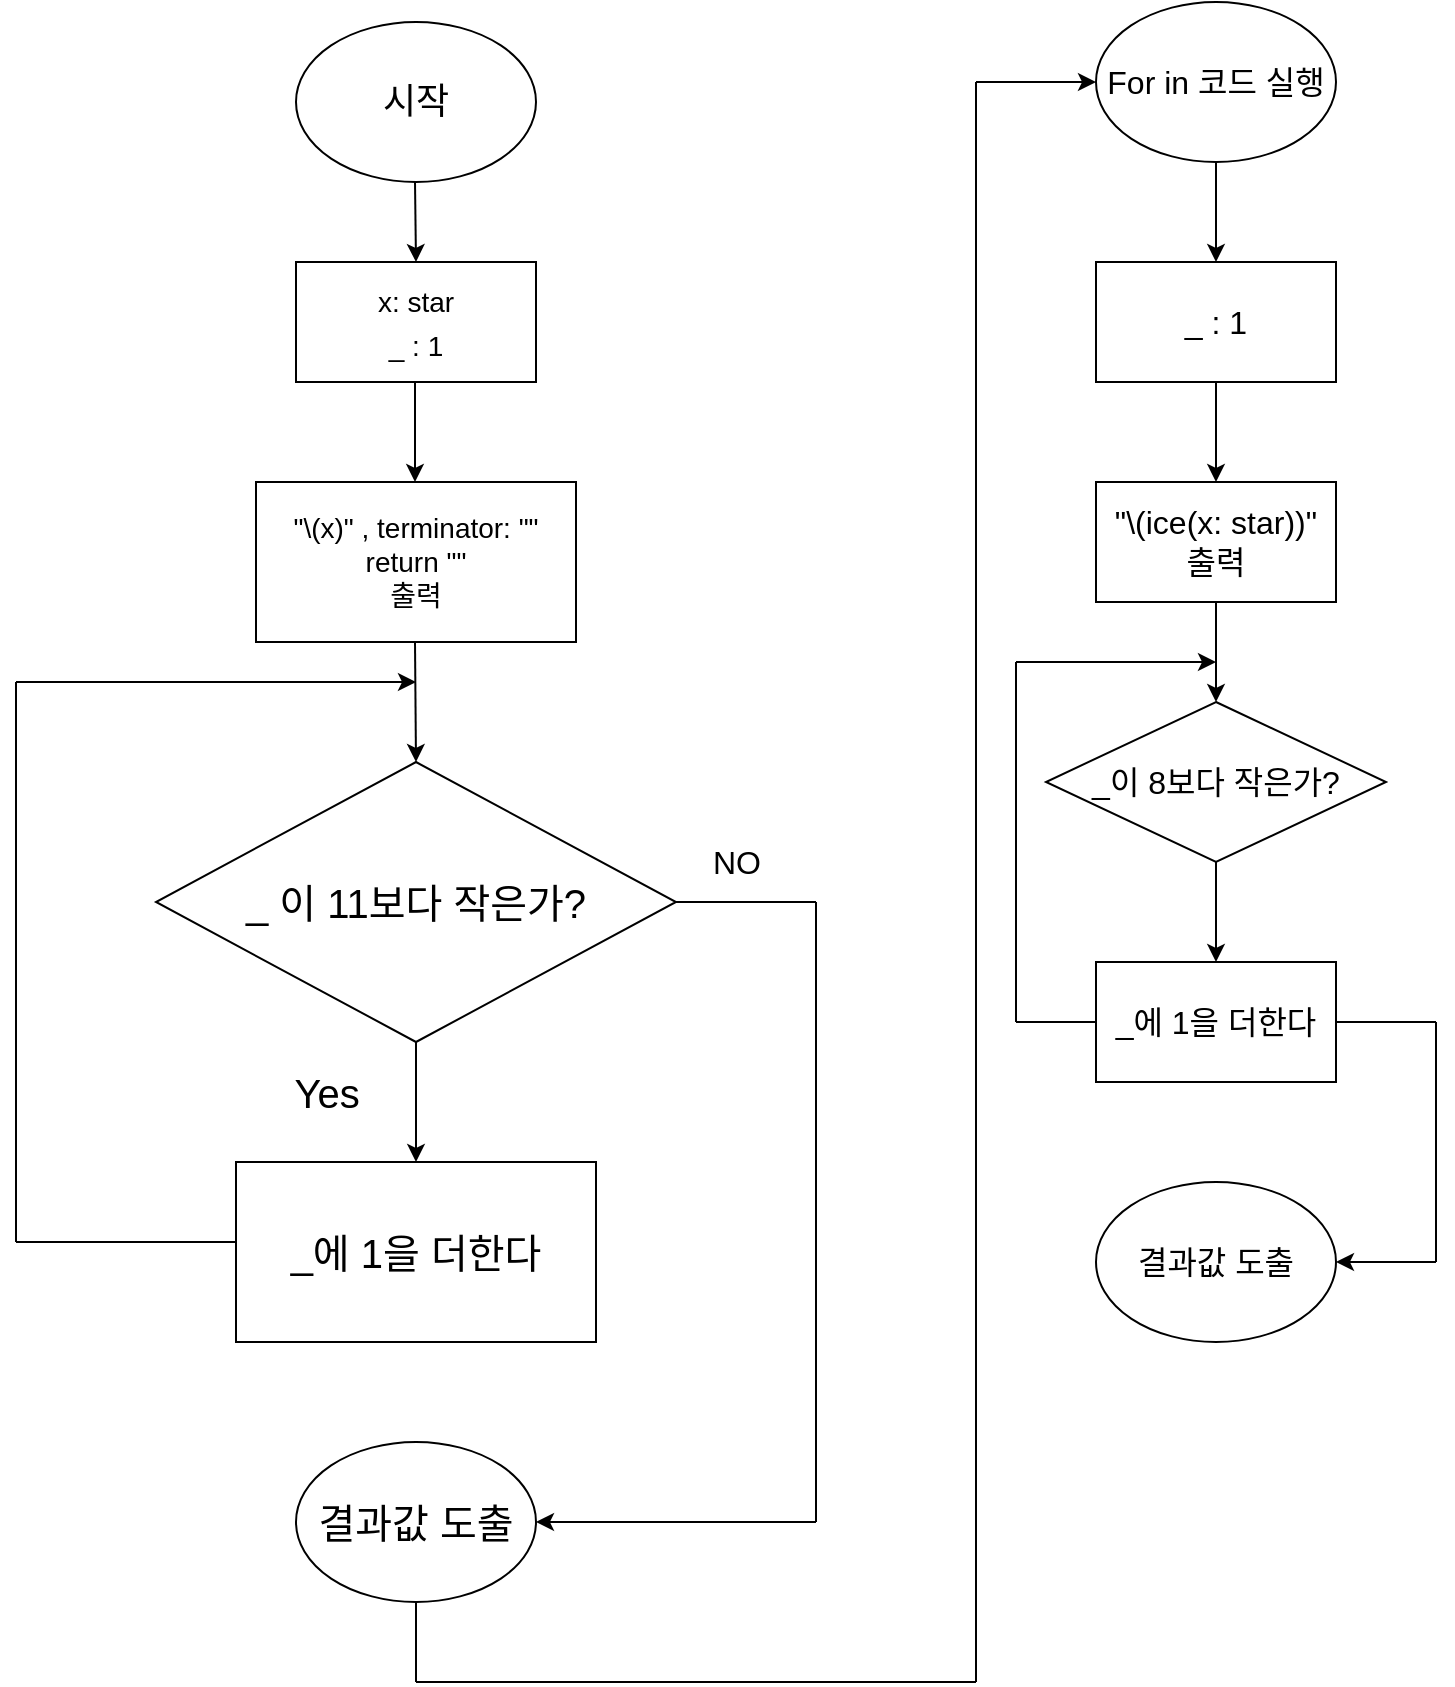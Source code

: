<mxfile version="17.4.3" type="google" pages="2"><diagram id="O3bJWFuRsm80_ie_RPLB" name="아이스크림 부분 함수"><mxGraphModel dx="1186" dy="519" grid="1" gridSize="10" guides="1" tooltips="1" connect="1" arrows="1" fold="1" page="1" pageScale="1" pageWidth="827" pageHeight="1169" math="0" shadow="0"><root><mxCell id="0"/><mxCell id="1" parent="0"/><mxCell id="_EuT94DvZJeLncPOHUoI-1" value="&lt;font style=&quot;font-size: 18px&quot;&gt;시작&lt;/font&gt;" style="ellipse;whiteSpace=wrap;html=1;" parent="1" vertex="1"><mxGeometry x="180" y="10" width="120" height="80" as="geometry"/></mxCell><mxCell id="_EuT94DvZJeLncPOHUoI-2" value="" style="endArrow=classic;html=1;rounded=0;fontSize=18;" parent="1" edge="1"><mxGeometry width="50" height="50" relative="1" as="geometry"><mxPoint x="239.5" y="90" as="sourcePoint"/><mxPoint x="240" y="130" as="targetPoint"/></mxGeometry></mxCell><mxCell id="_EuT94DvZJeLncPOHUoI-3" value="&lt;font style=&quot;font-size: 14px&quot;&gt;x: star&lt;br&gt;_ : 1&lt;br&gt;&lt;/font&gt;" style="rounded=0;whiteSpace=wrap;html=1;fontSize=18;direction=west;" parent="1" vertex="1"><mxGeometry x="180" y="130" width="120" height="60" as="geometry"/></mxCell><mxCell id="_EuT94DvZJeLncPOHUoI-4" value="" style="endArrow=classic;html=1;rounded=0;fontSize=11;" parent="1" edge="1"><mxGeometry width="50" height="50" relative="1" as="geometry"><mxPoint x="239.5" y="190" as="sourcePoint"/><mxPoint x="239.5" y="240" as="targetPoint"/></mxGeometry></mxCell><mxCell id="_EuT94DvZJeLncPOHUoI-5" value="&lt;font style=&quot;font-size: 14px&quot;&gt;&quot;\(x)&quot; , terminator: &quot;&quot;&lt;br&gt;return &quot;&quot;&lt;br&gt;출력&lt;/font&gt;" style="rounded=0;whiteSpace=wrap;html=1;fontSize=11;" parent="1" vertex="1"><mxGeometry x="160" y="240" width="160" height="80" as="geometry"/></mxCell><mxCell id="_EuT94DvZJeLncPOHUoI-6" value="" style="endArrow=classic;html=1;rounded=0;fontSize=11;" parent="1" edge="1"><mxGeometry width="50" height="50" relative="1" as="geometry"><mxPoint x="239.5" y="320" as="sourcePoint"/><mxPoint x="240" y="380" as="targetPoint"/></mxGeometry></mxCell><mxCell id="_EuT94DvZJeLncPOHUoI-7" value="&lt;span style=&quot;font-size: 20px&quot;&gt;_ 이 11보다 작은가?&lt;/span&gt;" style="rhombus;whiteSpace=wrap;html=1;fontSize=11;" parent="1" vertex="1"><mxGeometry x="110" y="380" width="260" height="140" as="geometry"/></mxCell><mxCell id="_EuT94DvZJeLncPOHUoI-9" value="" style="endArrow=classic;html=1;rounded=0;fontSize=20;exitX=0.5;exitY=1;exitDx=0;exitDy=0;" parent="1" source="_EuT94DvZJeLncPOHUoI-7" target="_EuT94DvZJeLncPOHUoI-10" edge="1"><mxGeometry width="50" height="50" relative="1" as="geometry"><mxPoint x="239.5" y="530" as="sourcePoint"/><mxPoint x="240" y="600" as="targetPoint"/></mxGeometry></mxCell><mxCell id="_EuT94DvZJeLncPOHUoI-10" value="_에 1을 더한다" style="rounded=0;whiteSpace=wrap;html=1;fontSize=20;" parent="1" vertex="1"><mxGeometry x="150" y="580" width="180" height="90" as="geometry"/></mxCell><mxCell id="_EuT94DvZJeLncPOHUoI-13" value="" style="endArrow=none;html=1;rounded=0;fontSize=20;" parent="1" edge="1"><mxGeometry width="50" height="50" relative="1" as="geometry"><mxPoint x="40" y="620" as="sourcePoint"/><mxPoint x="150" y="620" as="targetPoint"/></mxGeometry></mxCell><mxCell id="_EuT94DvZJeLncPOHUoI-14" value="" style="endArrow=none;html=1;rounded=0;fontSize=20;" parent="1" edge="1"><mxGeometry width="50" height="50" relative="1" as="geometry"><mxPoint x="40" y="620" as="sourcePoint"/><mxPoint x="40" y="340" as="targetPoint"/></mxGeometry></mxCell><mxCell id="_EuT94DvZJeLncPOHUoI-15" value="" style="endArrow=classic;html=1;rounded=0;fontSize=20;" parent="1" edge="1"><mxGeometry width="50" height="50" relative="1" as="geometry"><mxPoint x="40" y="340" as="sourcePoint"/><mxPoint x="240" y="340" as="targetPoint"/></mxGeometry></mxCell><mxCell id="_EuT94DvZJeLncPOHUoI-16" value="Yes" style="text;html=1;align=center;verticalAlign=middle;resizable=0;points=[];autosize=1;strokeColor=none;fillColor=none;fontSize=20;" parent="1" vertex="1"><mxGeometry x="170" y="530" width="50" height="30" as="geometry"/></mxCell><mxCell id="_EuT94DvZJeLncPOHUoI-19" value="" style="endArrow=none;html=1;rounded=0;fontSize=20;" parent="1" edge="1"><mxGeometry width="50" height="50" relative="1" as="geometry"><mxPoint x="370" y="450" as="sourcePoint"/><mxPoint x="440" y="450" as="targetPoint"/></mxGeometry></mxCell><mxCell id="_EuT94DvZJeLncPOHUoI-20" value="" style="endArrow=none;html=1;rounded=0;fontSize=20;" parent="1" edge="1"><mxGeometry width="50" height="50" relative="1" as="geometry"><mxPoint x="440" y="760" as="sourcePoint"/><mxPoint x="440" y="450" as="targetPoint"/></mxGeometry></mxCell><mxCell id="_EuT94DvZJeLncPOHUoI-21" value="" style="endArrow=classic;html=1;rounded=0;fontSize=20;entryX=1;entryY=0.5;entryDx=0;entryDy=0;" parent="1" target="_EuT94DvZJeLncPOHUoI-22" edge="1"><mxGeometry width="50" height="50" relative="1" as="geometry"><mxPoint x="440" y="760" as="sourcePoint"/><mxPoint x="290" y="760" as="targetPoint"/></mxGeometry></mxCell><mxCell id="_EuT94DvZJeLncPOHUoI-22" value="결과값 도출" style="ellipse;whiteSpace=wrap;html=1;fontSize=20;" parent="1" vertex="1"><mxGeometry x="180" y="720" width="120" height="80" as="geometry"/></mxCell><mxCell id="GxRLkQyNpy-FI8kMEL_C-1" value="NO" style="text;html=1;align=center;verticalAlign=middle;resizable=0;points=[];autosize=1;strokeColor=none;fillColor=none;fontSize=16;fontColor=#000000;" parent="1" vertex="1"><mxGeometry x="380" y="420" width="40" height="20" as="geometry"/></mxCell><mxCell id="GxRLkQyNpy-FI8kMEL_C-4" value="" style="endArrow=none;html=1;rounded=0;fontSize=16;fontColor=#000000;" parent="1" edge="1"><mxGeometry width="50" height="50" relative="1" as="geometry"><mxPoint x="240" y="840" as="sourcePoint"/><mxPoint x="240" y="800" as="targetPoint"/></mxGeometry></mxCell><mxCell id="GxRLkQyNpy-FI8kMEL_C-5" value="" style="endArrow=none;html=1;rounded=0;fontSize=16;fontColor=#000000;" parent="1" edge="1"><mxGeometry width="50" height="50" relative="1" as="geometry"><mxPoint x="240" y="840" as="sourcePoint"/><mxPoint x="520" y="840" as="targetPoint"/></mxGeometry></mxCell><mxCell id="GxRLkQyNpy-FI8kMEL_C-6" value="" style="endArrow=none;html=1;rounded=0;fontSize=16;fontColor=#000000;" parent="1" edge="1"><mxGeometry width="50" height="50" relative="1" as="geometry"><mxPoint x="520" y="840" as="sourcePoint"/><mxPoint x="520" y="40" as="targetPoint"/></mxGeometry></mxCell><mxCell id="GxRLkQyNpy-FI8kMEL_C-7" value="" style="endArrow=classic;html=1;rounded=0;fontSize=16;fontColor=#000000;" parent="1" edge="1"><mxGeometry width="50" height="50" relative="1" as="geometry"><mxPoint x="520" y="40" as="sourcePoint"/><mxPoint x="580" y="40" as="targetPoint"/></mxGeometry></mxCell><mxCell id="GxRLkQyNpy-FI8kMEL_C-9" value="For in 코드 실행" style="ellipse;whiteSpace=wrap;html=1;fontSize=16;fontColor=#000000;" parent="1" vertex="1"><mxGeometry x="580" width="120" height="80" as="geometry"/></mxCell><mxCell id="GxRLkQyNpy-FI8kMEL_C-11" value="" style="endArrow=classic;html=1;rounded=0;fontSize=16;fontColor=#000000;" parent="1" edge="1"><mxGeometry width="50" height="50" relative="1" as="geometry"><mxPoint x="640" y="80" as="sourcePoint"/><mxPoint x="640" y="130" as="targetPoint"/></mxGeometry></mxCell><mxCell id="GxRLkQyNpy-FI8kMEL_C-12" value="_ : 1" style="rounded=0;whiteSpace=wrap;html=1;fontSize=16;fontColor=#000000;" parent="1" vertex="1"><mxGeometry x="580" y="130" width="120" height="60" as="geometry"/></mxCell><mxCell id="GxRLkQyNpy-FI8kMEL_C-13" value="" style="endArrow=classic;html=1;rounded=0;fontSize=16;fontColor=#000000;" parent="1" edge="1"><mxGeometry width="50" height="50" relative="1" as="geometry"><mxPoint x="640" y="190" as="sourcePoint"/><mxPoint x="640" y="240" as="targetPoint"/></mxGeometry></mxCell><mxCell id="GxRLkQyNpy-FI8kMEL_C-14" value="&quot;\(ice(x: star))&quot;&lt;br&gt;출력" style="rounded=0;whiteSpace=wrap;html=1;fontSize=16;fontColor=#000000;" parent="1" vertex="1"><mxGeometry x="580" y="240" width="120" height="60" as="geometry"/></mxCell><mxCell id="GxRLkQyNpy-FI8kMEL_C-15" value="" style="endArrow=classic;html=1;rounded=0;fontSize=16;fontColor=#000000;" parent="1" edge="1"><mxGeometry width="50" height="50" relative="1" as="geometry"><mxPoint x="640" y="300" as="sourcePoint"/><mxPoint x="640" y="350" as="targetPoint"/></mxGeometry></mxCell><mxCell id="GxRLkQyNpy-FI8kMEL_C-17" value="_이 8보다 작은가?" style="rhombus;whiteSpace=wrap;html=1;fontSize=16;fontColor=#000000;" parent="1" vertex="1"><mxGeometry x="555" y="350" width="170" height="80" as="geometry"/></mxCell><mxCell id="GxRLkQyNpy-FI8kMEL_C-18" value="" style="endArrow=classic;html=1;rounded=0;fontSize=16;fontColor=#000000;" parent="1" edge="1"><mxGeometry width="50" height="50" relative="1" as="geometry"><mxPoint x="640" y="430" as="sourcePoint"/><mxPoint x="640" y="480" as="targetPoint"/></mxGeometry></mxCell><mxCell id="GxRLkQyNpy-FI8kMEL_C-19" value="_에 1을 더한다" style="rounded=0;whiteSpace=wrap;html=1;fontSize=16;fontColor=#000000;" parent="1" vertex="1"><mxGeometry x="580" y="480" width="120" height="60" as="geometry"/></mxCell><mxCell id="GxRLkQyNpy-FI8kMEL_C-20" value="" style="endArrow=none;html=1;rounded=0;fontSize=16;fontColor=#000000;" parent="1" edge="1"><mxGeometry width="50" height="50" relative="1" as="geometry"><mxPoint x="700" y="510" as="sourcePoint"/><mxPoint x="750" y="510" as="targetPoint"/></mxGeometry></mxCell><mxCell id="GxRLkQyNpy-FI8kMEL_C-21" value="" style="endArrow=none;html=1;rounded=0;fontSize=16;fontColor=#000000;" parent="1" edge="1"><mxGeometry width="50" height="50" relative="1" as="geometry"><mxPoint x="540" y="510" as="sourcePoint"/><mxPoint x="580" y="510" as="targetPoint"/></mxGeometry></mxCell><mxCell id="GxRLkQyNpy-FI8kMEL_C-22" value="" style="endArrow=none;html=1;rounded=0;fontSize=16;fontColor=#000000;" parent="1" edge="1"><mxGeometry width="50" height="50" relative="1" as="geometry"><mxPoint x="540" y="510" as="sourcePoint"/><mxPoint x="540" y="330" as="targetPoint"/></mxGeometry></mxCell><mxCell id="GxRLkQyNpy-FI8kMEL_C-23" value="" style="endArrow=none;html=1;rounded=0;fontSize=16;fontColor=#000000;" parent="1" edge="1"><mxGeometry width="50" height="50" relative="1" as="geometry"><mxPoint x="750" y="630" as="sourcePoint"/><mxPoint x="750" y="510" as="targetPoint"/></mxGeometry></mxCell><mxCell id="GxRLkQyNpy-FI8kMEL_C-24" value="" style="endArrow=classic;html=1;rounded=0;fontSize=16;fontColor=#000000;" parent="1" edge="1"><mxGeometry width="50" height="50" relative="1" as="geometry"><mxPoint x="750" y="630" as="sourcePoint"/><mxPoint x="700" y="630" as="targetPoint"/></mxGeometry></mxCell><mxCell id="GxRLkQyNpy-FI8kMEL_C-25" value="" style="endArrow=classic;html=1;rounded=0;fontSize=16;fontColor=#000000;" parent="1" edge="1"><mxGeometry width="50" height="50" relative="1" as="geometry"><mxPoint x="540" y="330" as="sourcePoint"/><mxPoint x="640" y="330" as="targetPoint"/></mxGeometry></mxCell><mxCell id="GxRLkQyNpy-FI8kMEL_C-26" value="결과값 도출" style="ellipse;whiteSpace=wrap;html=1;fontSize=16;fontColor=#000000;" parent="1" vertex="1"><mxGeometry x="580" y="590" width="120" height="80" as="geometry"/></mxCell></root></mxGraphModel></diagram><diagram id="E6Tgm9e0XRLTLV5dovPp" name="스틱부분 함수"><mxGraphModel grid="1" page="1" gridSize="10" guides="1" tooltips="1" connect="1" arrows="1" fold="1" pageScale="1" pageWidth="827" pageHeight="1169" math="0" shadow="0"><root><mxCell id="0"/><mxCell id="1" parent="0"/><mxCell id="bygCHkCgU3nxFA0cujQ3-1" value="시작" style="ellipse;whiteSpace=wrap;html=1;fontSize=16;fontColor=#000000;" vertex="1" parent="1"><mxGeometry x="125" width="120" height="80" as="geometry"/></mxCell><mxCell id="bygCHkCgU3nxFA0cujQ3-2" value="" style="endArrow=classic;html=1;rounded=0;fontSize=16;fontColor=#000000;" edge="1" parent="1"><mxGeometry width="50" height="50" relative="1" as="geometry"><mxPoint x="340" y="30" as="sourcePoint"/><mxPoint x="470" y="30" as="targetPoint"/></mxGeometry></mxCell><mxCell id="bygCHkCgU3nxFA0cujQ3-3" value="" style="endArrow=classic;html=1;rounded=0;fontSize=16;fontColor=#000000;" edge="1" parent="1"><mxGeometry width="50" height="50" relative="1" as="geometry"><mxPoint x="185" y="290" as="sourcePoint"/><mxPoint x="185" y="340" as="targetPoint"/></mxGeometry></mxCell><mxCell id="bygCHkCgU3nxFA0cujQ3-4" value="" style="endArrow=classic;html=1;rounded=0;fontSize=16;fontColor=#000000;" edge="1" parent="1"><mxGeometry width="50" height="50" relative="1" as="geometry"><mxPoint x="185" y="180" as="sourcePoint"/><mxPoint x="185" y="230" as="targetPoint"/></mxGeometry></mxCell><mxCell id="bygCHkCgU3nxFA0cujQ3-5" value="" style="endArrow=classic;html=1;rounded=0;fontSize=16;fontColor=#000000;" edge="1" parent="1"><mxGeometry width="50" height="50" relative="1" as="geometry"><mxPoint x="185" y="80" as="sourcePoint"/><mxPoint x="185" y="120" as="targetPoint"/></mxGeometry></mxCell><mxCell id="bygCHkCgU3nxFA0cujQ3-6" value="" style="endArrow=none;html=1;rounded=0;fontSize=16;fontColor=#000000;" edge="1" parent="1"><mxGeometry width="50" height="50" relative="1" as="geometry"><mxPoint x="245" y="390" as="sourcePoint"/><mxPoint x="340" y="390" as="targetPoint"/></mxGeometry></mxCell><mxCell id="bygCHkCgU3nxFA0cujQ3-7" value="" style="endArrow=none;html=1;rounded=0;fontSize=16;fontColor=#000000;" edge="1" parent="1"><mxGeometry width="50" height="50" relative="1" as="geometry"><mxPoint x="340" y="390" as="sourcePoint"/><mxPoint x="340" y="30" as="targetPoint"/></mxGeometry></mxCell><mxCell id="bygCHkCgU3nxFA0cujQ3-8" value="" style="endArrow=none;html=1;rounded=0;fontSize=16;fontColor=#000000;" edge="1" parent="1"><mxGeometry width="50" height="50" relative="1" as="geometry"><mxPoint x="389" y="420" as="sourcePoint"/><mxPoint x="390" y="230" as="targetPoint"/></mxGeometry></mxCell><mxCell id="bygCHkCgU3nxFA0cujQ3-9" value="" style="endArrow=none;html=1;rounded=0;fontSize=16;fontColor=#000000;" edge="1" parent="1"><mxGeometry width="50" height="50" relative="1" as="geometry"><mxPoint x="435" y="420" as="sourcePoint"/><mxPoint x="390" y="420" as="targetPoint"/></mxGeometry></mxCell><mxCell id="bygCHkCgU3nxFA0cujQ3-10" value="x: stick&lt;br&gt;_ : 1" style="rounded=0;whiteSpace=wrap;html=1;fontSize=16;fontColor=#000000;" vertex="1" parent="1"><mxGeometry x="125" y="120" width="120" height="60" as="geometry"/></mxCell><mxCell id="BJlT8G-f8OHWWpgeugz--3" value="" style="edgeStyle=orthogonalEdgeStyle;rounded=0;orthogonalLoop=1;jettySize=auto;html=1;fontSize=16;fontColor=#000000;" edge="1" parent="1" source="bygCHkCgU3nxFA0cujQ3-11" target="bygCHkCgU3nxFA0cujQ3-10"><mxGeometry relative="1" as="geometry"/></mxCell><mxCell id="bygCHkCgU3nxFA0cujQ3-11" value="&lt;p class=&quot;p1&quot; style=&quot;margin: 0px ; font-stretch: normal ; font-size: 12px ; line-height: normal ; font-family: &amp;#34;menlo&amp;#34; ; background-color: rgb(255 , 255 , 255)&quot;&gt;&lt;span class=&quot;s1&quot;&gt;&quot;&lt;span class=&quot;Apple-converted-space&quot;&gt;&amp;nbsp; &amp;nbsp; &lt;/span&gt;&lt;/span&gt;\(x)&lt;span class=&quot;s1&quot;&gt;&quot;&lt;/span&gt;, &lt;span class=&quot;s1&quot;&gt;&quot;&lt;/span&gt;\(x)&lt;span class=&quot;s1&quot;&gt;&quot;&lt;/span&gt;&lt;/p&gt;&lt;p class=&quot;p1&quot; style=&quot;margin: 0px ; font-stretch: normal ; font-size: 12px ; line-height: normal ; font-family: &amp;#34;menlo&amp;#34; ; background-color: rgb(255 , 255 , 255)&quot;&gt;&lt;span class=&quot;s1&quot;&gt;return &quot;&quot;&lt;/span&gt;&lt;/p&gt;&lt;p class=&quot;p1&quot; style=&quot;margin: 0px ; font-stretch: normal ; font-size: 12px ; line-height: normal ; font-family: &amp;#34;menlo&amp;#34; ; background-color: rgb(255 , 255 , 255)&quot;&gt;&lt;span class=&quot;s1&quot;&gt;출력&lt;/span&gt;&lt;/p&gt;" style="rounded=0;whiteSpace=wrap;html=1;fontSize=16;fontColor=#000000;" vertex="1" parent="1"><mxGeometry x="95" y="230" width="180" height="60" as="geometry"/></mxCell><mxCell id="-b9b7v9eE5bOrfSDYWqr-1" value="_이 4보다 작은가?" style="rhombus;whiteSpace=wrap;html=1;fontSize=16;fontColor=#000000;" vertex="1" parent="1"><mxGeometry x="435" y="370" width="190" height="100" as="geometry"/></mxCell><mxCell id="BJlT8G-f8OHWWpgeugz--1" value="결과값 도출" style="ellipse;whiteSpace=wrap;html=1;fontSize=16;fontColor=#000000;" vertex="1" parent="1"><mxGeometry x="125" y="340" width="120" height="80" as="geometry"/></mxCell><mxCell id="BJlT8G-f8OHWWpgeugz--2" value="for in 구문 시작" style="ellipse;whiteSpace=wrap;html=1;fontSize=16;fontColor=#000000;" vertex="1" parent="1"><mxGeometry x="470" width="120" height="80" as="geometry"/></mxCell><mxCell id="BJlT8G-f8OHWWpgeugz--4" value="" style="edgeStyle=orthogonalEdgeStyle;rounded=0;orthogonalLoop=1;jettySize=auto;html=1;fontSize=16;fontColor=#000000;" edge="1" parent="1"><mxGeometry relative="1" as="geometry"><mxPoint x="529.5" y="80" as="sourcePoint"/><mxPoint x="529.5" y="140" as="targetPoint"/></mxGeometry></mxCell><mxCell id="BJlT8G-f8OHWWpgeugz--5" value="" style="edgeStyle=orthogonalEdgeStyle;rounded=0;orthogonalLoop=1;jettySize=auto;html=1;fontSize=16;fontColor=#000000;" edge="1" parent="1"><mxGeometry relative="1" as="geometry"><mxPoint x="529.5" y="310" as="sourcePoint"/><mxPoint x="529.5" y="370" as="targetPoint"/></mxGeometry></mxCell><mxCell id="BJlT8G-f8OHWWpgeugz--6" value="" style="edgeStyle=orthogonalEdgeStyle;rounded=0;orthogonalLoop=1;jettySize=auto;html=1;fontSize=16;fontColor=#000000;" edge="1" parent="1"><mxGeometry relative="1" as="geometry"><mxPoint x="529.5" y="220" as="sourcePoint"/><mxPoint x="530" y="250" as="targetPoint"/></mxGeometry></mxCell><mxCell id="BJlT8G-f8OHWWpgeugz--8" value="_ : 1" style="ellipse;whiteSpace=wrap;html=1;fontSize=16;fontColor=#000000;" vertex="1" parent="1"><mxGeometry x="470" y="140" width="120" height="80" as="geometry"/></mxCell><mxCell id="BJlT8G-f8OHWWpgeugz--10" value="&quot;\(cream(x: stic))&quot;&lt;br&gt;출력" style="rounded=0;whiteSpace=wrap;html=1;fontSize=16;fontColor=#000000;" vertex="1" parent="1"><mxGeometry x="450" y="250" width="160" height="60" as="geometry"/></mxCell><mxCell id="BJlT8G-f8OHWWpgeugz--12" value="" style="endArrow=classic;html=1;rounded=0;fontSize=16;fontColor=#000000;" edge="1" parent="1"><mxGeometry width="50" height="50" relative="1" as="geometry"><mxPoint x="389" y="230" as="sourcePoint"/><mxPoint x="530" y="230" as="targetPoint"/></mxGeometry></mxCell><mxCell id="BJlT8G-f8OHWWpgeugz--13" value="No" style="text;html=1;align=center;verticalAlign=middle;resizable=0;points=[];autosize=1;strokeColor=none;fillColor=none;fontSize=16;fontColor=#000000;" vertex="1" parent="1"><mxGeometry x="690" y="450" width="40" height="20" as="geometry"/></mxCell><mxCell id="BJlT8G-f8OHWWpgeugz--14" value="Yes" style="text;html=1;align=center;verticalAlign=middle;resizable=0;points=[];autosize=1;strokeColor=none;fillColor=none;fontSize=16;fontColor=#000000;" vertex="1" parent="1"><mxGeometry x="430" y="370" width="40" height="20" as="geometry"/></mxCell><mxCell id="BJlT8G-f8OHWWpgeugz--15" value="" style="endArrow=none;html=1;rounded=0;fontSize=16;fontColor=#000000;" edge="1" parent="1"><mxGeometry width="50" height="50" relative="1" as="geometry"><mxPoint x="625" y="420" as="sourcePoint"/><mxPoint x="670" y="420" as="targetPoint"/></mxGeometry></mxCell><mxCell id="BJlT8G-f8OHWWpgeugz--16" value="" style="endArrow=none;html=1;rounded=0;fontSize=16;fontColor=#000000;" edge="1" parent="1"><mxGeometry width="50" height="50" relative="1" as="geometry"><mxPoint x="670" y="520" as="sourcePoint"/><mxPoint x="670" y="420" as="targetPoint"/></mxGeometry></mxCell><mxCell id="BJlT8G-f8OHWWpgeugz--17" value="" style="endArrow=classic;html=1;rounded=0;fontSize=16;fontColor=#000000;" edge="1" parent="1"><mxGeometry width="50" height="50" relative="1" as="geometry"><mxPoint x="670" y="520" as="sourcePoint"/><mxPoint x="590" y="520" as="targetPoint"/></mxGeometry></mxCell><mxCell id="BJlT8G-f8OHWWpgeugz--18" value="결과값 도출" style="ellipse;whiteSpace=wrap;html=1;fontSize=16;fontColor=#000000;" vertex="1" parent="1"><mxGeometry x="470" y="480" width="120" height="80" as="geometry"/></mxCell></root></mxGraphModel></diagram></mxfile>